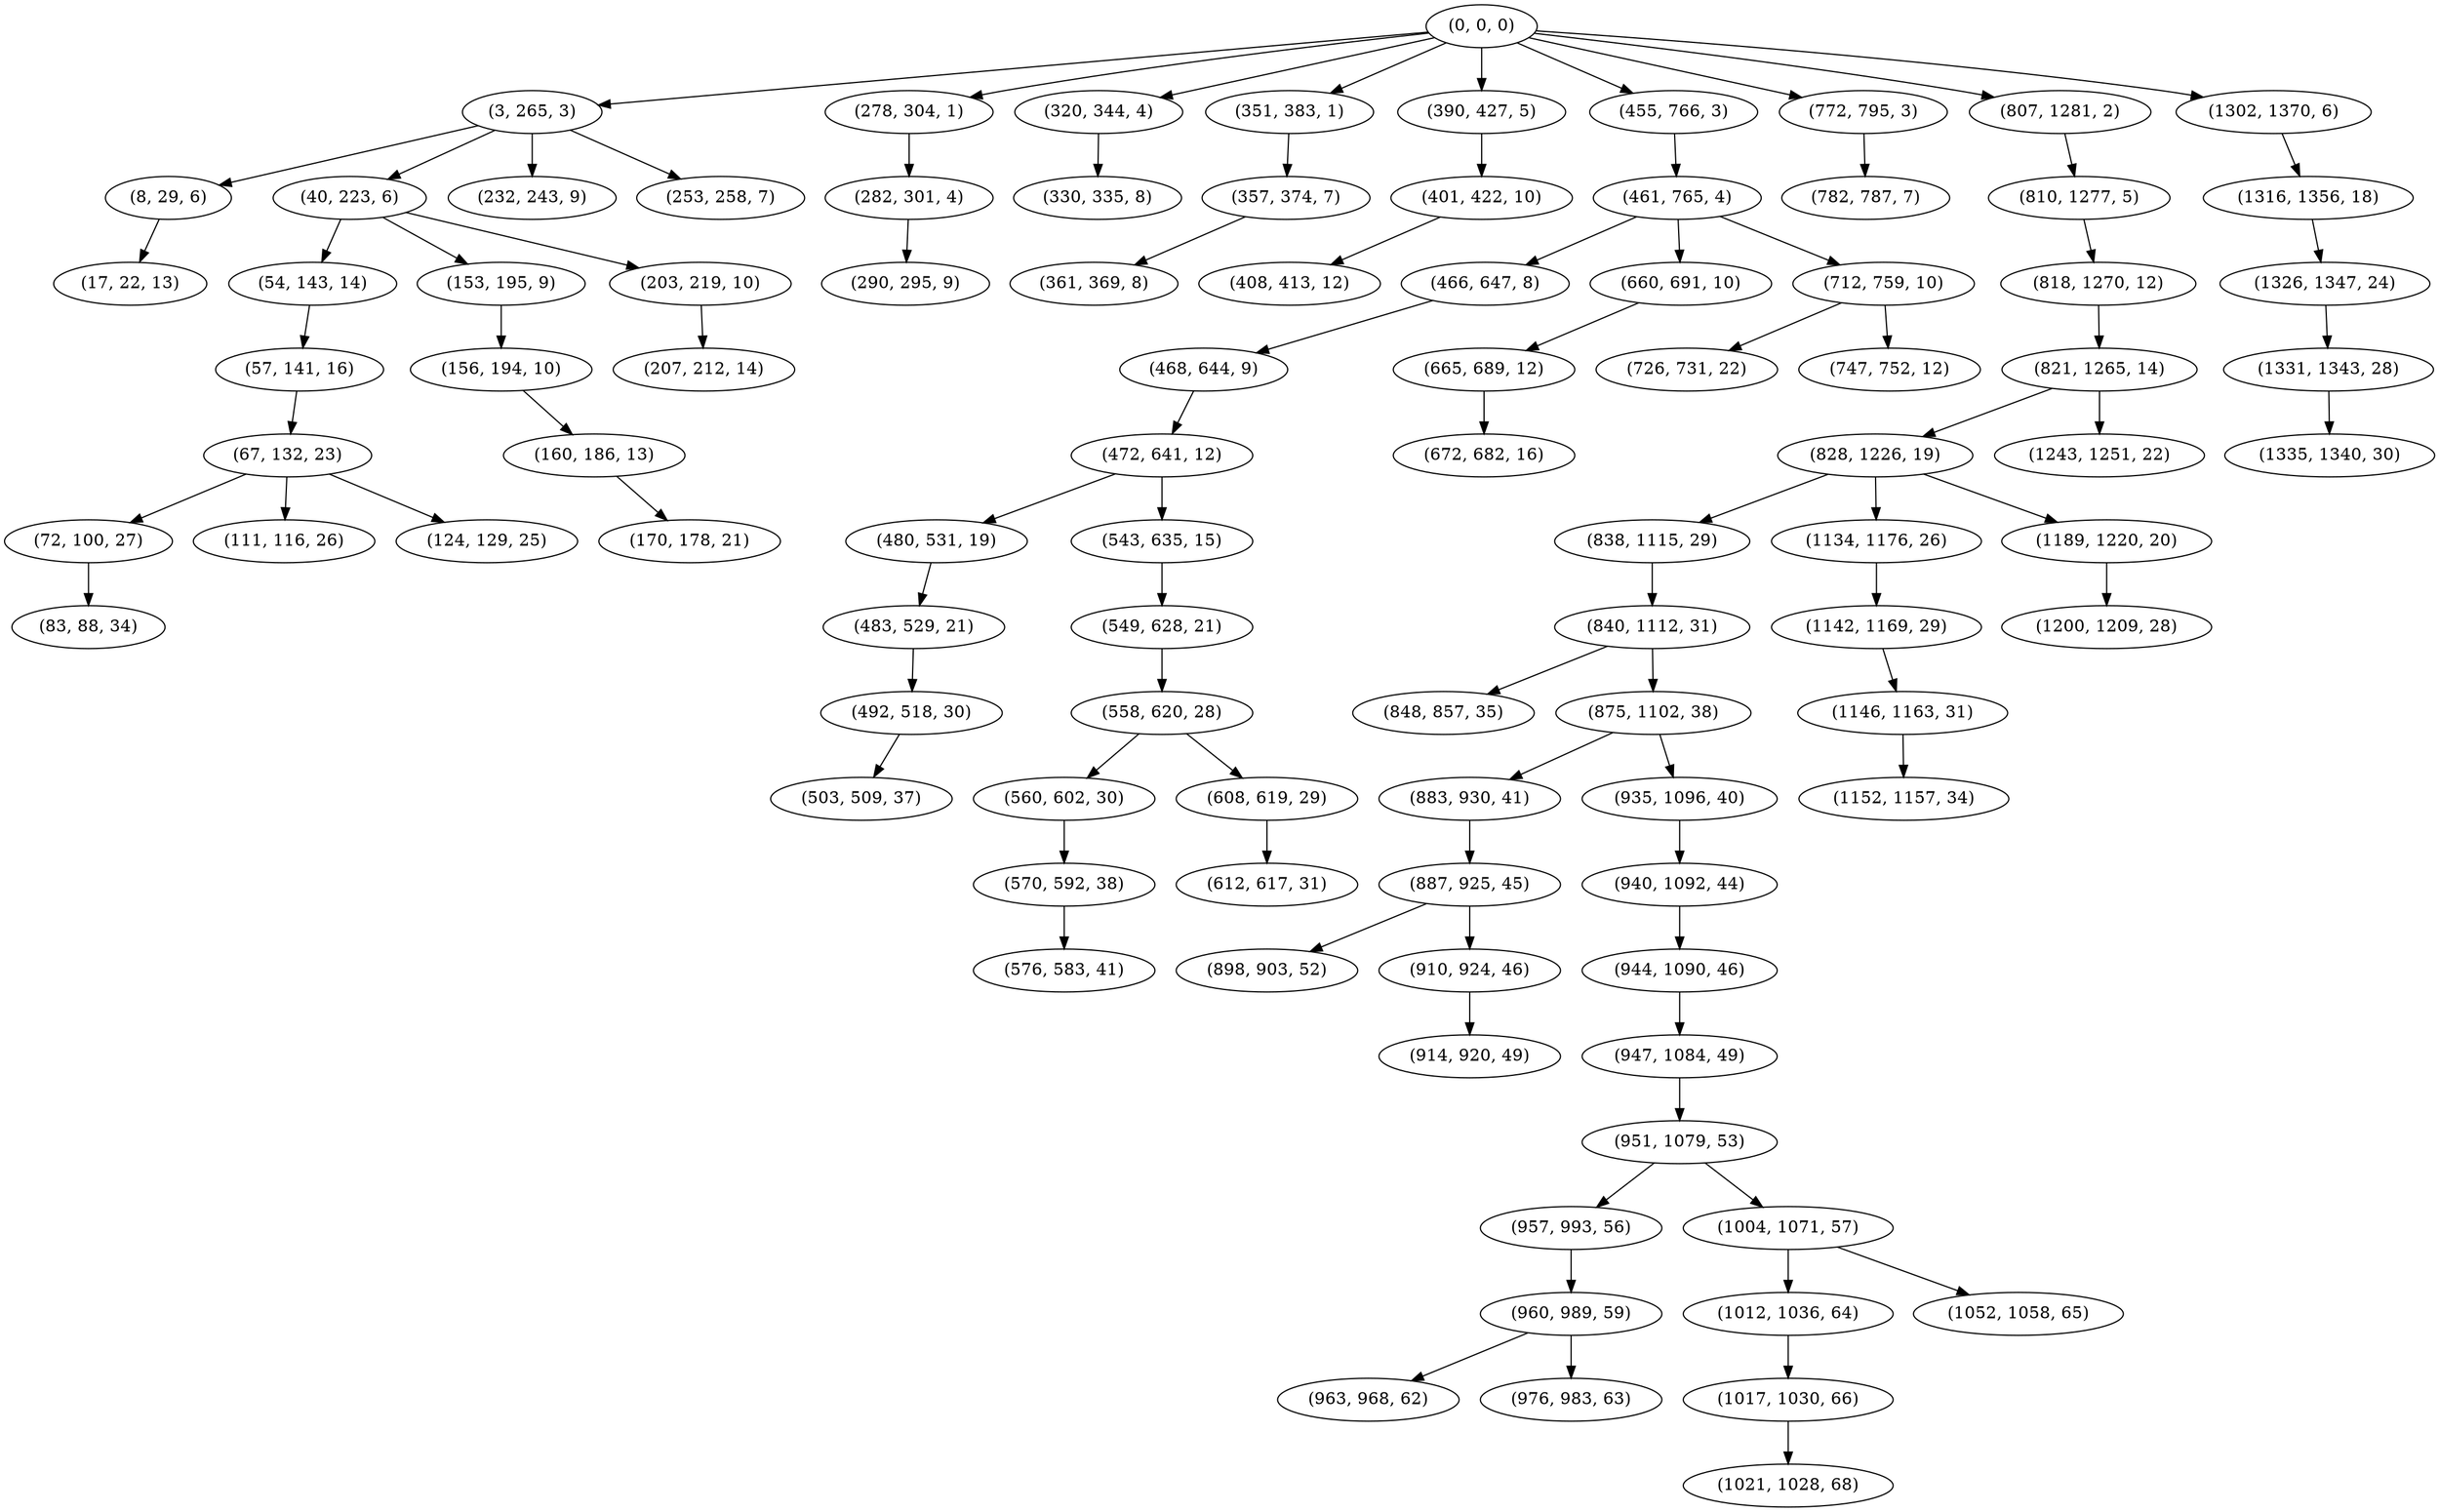 digraph tree {
    "(0, 0, 0)";
    "(3, 265, 3)";
    "(8, 29, 6)";
    "(17, 22, 13)";
    "(40, 223, 6)";
    "(54, 143, 14)";
    "(57, 141, 16)";
    "(67, 132, 23)";
    "(72, 100, 27)";
    "(83, 88, 34)";
    "(111, 116, 26)";
    "(124, 129, 25)";
    "(153, 195, 9)";
    "(156, 194, 10)";
    "(160, 186, 13)";
    "(170, 178, 21)";
    "(203, 219, 10)";
    "(207, 212, 14)";
    "(232, 243, 9)";
    "(253, 258, 7)";
    "(278, 304, 1)";
    "(282, 301, 4)";
    "(290, 295, 9)";
    "(320, 344, 4)";
    "(330, 335, 8)";
    "(351, 383, 1)";
    "(357, 374, 7)";
    "(361, 369, 8)";
    "(390, 427, 5)";
    "(401, 422, 10)";
    "(408, 413, 12)";
    "(455, 766, 3)";
    "(461, 765, 4)";
    "(466, 647, 8)";
    "(468, 644, 9)";
    "(472, 641, 12)";
    "(480, 531, 19)";
    "(483, 529, 21)";
    "(492, 518, 30)";
    "(503, 509, 37)";
    "(543, 635, 15)";
    "(549, 628, 21)";
    "(558, 620, 28)";
    "(560, 602, 30)";
    "(570, 592, 38)";
    "(576, 583, 41)";
    "(608, 619, 29)";
    "(612, 617, 31)";
    "(660, 691, 10)";
    "(665, 689, 12)";
    "(672, 682, 16)";
    "(712, 759, 10)";
    "(726, 731, 22)";
    "(747, 752, 12)";
    "(772, 795, 3)";
    "(782, 787, 7)";
    "(807, 1281, 2)";
    "(810, 1277, 5)";
    "(818, 1270, 12)";
    "(821, 1265, 14)";
    "(828, 1226, 19)";
    "(838, 1115, 29)";
    "(840, 1112, 31)";
    "(848, 857, 35)";
    "(875, 1102, 38)";
    "(883, 930, 41)";
    "(887, 925, 45)";
    "(898, 903, 52)";
    "(910, 924, 46)";
    "(914, 920, 49)";
    "(935, 1096, 40)";
    "(940, 1092, 44)";
    "(944, 1090, 46)";
    "(947, 1084, 49)";
    "(951, 1079, 53)";
    "(957, 993, 56)";
    "(960, 989, 59)";
    "(963, 968, 62)";
    "(976, 983, 63)";
    "(1004, 1071, 57)";
    "(1012, 1036, 64)";
    "(1017, 1030, 66)";
    "(1021, 1028, 68)";
    "(1052, 1058, 65)";
    "(1134, 1176, 26)";
    "(1142, 1169, 29)";
    "(1146, 1163, 31)";
    "(1152, 1157, 34)";
    "(1189, 1220, 20)";
    "(1200, 1209, 28)";
    "(1243, 1251, 22)";
    "(1302, 1370, 6)";
    "(1316, 1356, 18)";
    "(1326, 1347, 24)";
    "(1331, 1343, 28)";
    "(1335, 1340, 30)";
    "(0, 0, 0)" -> "(3, 265, 3)";
    "(0, 0, 0)" -> "(278, 304, 1)";
    "(0, 0, 0)" -> "(320, 344, 4)";
    "(0, 0, 0)" -> "(351, 383, 1)";
    "(0, 0, 0)" -> "(390, 427, 5)";
    "(0, 0, 0)" -> "(455, 766, 3)";
    "(0, 0, 0)" -> "(772, 795, 3)";
    "(0, 0, 0)" -> "(807, 1281, 2)";
    "(0, 0, 0)" -> "(1302, 1370, 6)";
    "(3, 265, 3)" -> "(8, 29, 6)";
    "(3, 265, 3)" -> "(40, 223, 6)";
    "(3, 265, 3)" -> "(232, 243, 9)";
    "(3, 265, 3)" -> "(253, 258, 7)";
    "(8, 29, 6)" -> "(17, 22, 13)";
    "(40, 223, 6)" -> "(54, 143, 14)";
    "(40, 223, 6)" -> "(153, 195, 9)";
    "(40, 223, 6)" -> "(203, 219, 10)";
    "(54, 143, 14)" -> "(57, 141, 16)";
    "(57, 141, 16)" -> "(67, 132, 23)";
    "(67, 132, 23)" -> "(72, 100, 27)";
    "(67, 132, 23)" -> "(111, 116, 26)";
    "(67, 132, 23)" -> "(124, 129, 25)";
    "(72, 100, 27)" -> "(83, 88, 34)";
    "(153, 195, 9)" -> "(156, 194, 10)";
    "(156, 194, 10)" -> "(160, 186, 13)";
    "(160, 186, 13)" -> "(170, 178, 21)";
    "(203, 219, 10)" -> "(207, 212, 14)";
    "(278, 304, 1)" -> "(282, 301, 4)";
    "(282, 301, 4)" -> "(290, 295, 9)";
    "(320, 344, 4)" -> "(330, 335, 8)";
    "(351, 383, 1)" -> "(357, 374, 7)";
    "(357, 374, 7)" -> "(361, 369, 8)";
    "(390, 427, 5)" -> "(401, 422, 10)";
    "(401, 422, 10)" -> "(408, 413, 12)";
    "(455, 766, 3)" -> "(461, 765, 4)";
    "(461, 765, 4)" -> "(466, 647, 8)";
    "(461, 765, 4)" -> "(660, 691, 10)";
    "(461, 765, 4)" -> "(712, 759, 10)";
    "(466, 647, 8)" -> "(468, 644, 9)";
    "(468, 644, 9)" -> "(472, 641, 12)";
    "(472, 641, 12)" -> "(480, 531, 19)";
    "(472, 641, 12)" -> "(543, 635, 15)";
    "(480, 531, 19)" -> "(483, 529, 21)";
    "(483, 529, 21)" -> "(492, 518, 30)";
    "(492, 518, 30)" -> "(503, 509, 37)";
    "(543, 635, 15)" -> "(549, 628, 21)";
    "(549, 628, 21)" -> "(558, 620, 28)";
    "(558, 620, 28)" -> "(560, 602, 30)";
    "(558, 620, 28)" -> "(608, 619, 29)";
    "(560, 602, 30)" -> "(570, 592, 38)";
    "(570, 592, 38)" -> "(576, 583, 41)";
    "(608, 619, 29)" -> "(612, 617, 31)";
    "(660, 691, 10)" -> "(665, 689, 12)";
    "(665, 689, 12)" -> "(672, 682, 16)";
    "(712, 759, 10)" -> "(726, 731, 22)";
    "(712, 759, 10)" -> "(747, 752, 12)";
    "(772, 795, 3)" -> "(782, 787, 7)";
    "(807, 1281, 2)" -> "(810, 1277, 5)";
    "(810, 1277, 5)" -> "(818, 1270, 12)";
    "(818, 1270, 12)" -> "(821, 1265, 14)";
    "(821, 1265, 14)" -> "(828, 1226, 19)";
    "(821, 1265, 14)" -> "(1243, 1251, 22)";
    "(828, 1226, 19)" -> "(838, 1115, 29)";
    "(828, 1226, 19)" -> "(1134, 1176, 26)";
    "(828, 1226, 19)" -> "(1189, 1220, 20)";
    "(838, 1115, 29)" -> "(840, 1112, 31)";
    "(840, 1112, 31)" -> "(848, 857, 35)";
    "(840, 1112, 31)" -> "(875, 1102, 38)";
    "(875, 1102, 38)" -> "(883, 930, 41)";
    "(875, 1102, 38)" -> "(935, 1096, 40)";
    "(883, 930, 41)" -> "(887, 925, 45)";
    "(887, 925, 45)" -> "(898, 903, 52)";
    "(887, 925, 45)" -> "(910, 924, 46)";
    "(910, 924, 46)" -> "(914, 920, 49)";
    "(935, 1096, 40)" -> "(940, 1092, 44)";
    "(940, 1092, 44)" -> "(944, 1090, 46)";
    "(944, 1090, 46)" -> "(947, 1084, 49)";
    "(947, 1084, 49)" -> "(951, 1079, 53)";
    "(951, 1079, 53)" -> "(957, 993, 56)";
    "(951, 1079, 53)" -> "(1004, 1071, 57)";
    "(957, 993, 56)" -> "(960, 989, 59)";
    "(960, 989, 59)" -> "(963, 968, 62)";
    "(960, 989, 59)" -> "(976, 983, 63)";
    "(1004, 1071, 57)" -> "(1012, 1036, 64)";
    "(1004, 1071, 57)" -> "(1052, 1058, 65)";
    "(1012, 1036, 64)" -> "(1017, 1030, 66)";
    "(1017, 1030, 66)" -> "(1021, 1028, 68)";
    "(1134, 1176, 26)" -> "(1142, 1169, 29)";
    "(1142, 1169, 29)" -> "(1146, 1163, 31)";
    "(1146, 1163, 31)" -> "(1152, 1157, 34)";
    "(1189, 1220, 20)" -> "(1200, 1209, 28)";
    "(1302, 1370, 6)" -> "(1316, 1356, 18)";
    "(1316, 1356, 18)" -> "(1326, 1347, 24)";
    "(1326, 1347, 24)" -> "(1331, 1343, 28)";
    "(1331, 1343, 28)" -> "(1335, 1340, 30)";
}
